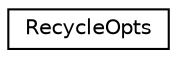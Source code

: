 digraph "Graphical Class Hierarchy"
{
  edge [fontname="Helvetica",fontsize="10",labelfontname="Helvetica",labelfontsize="10"];
  node [fontname="Helvetica",fontsize="10",shape=record];
  rankdir="LR";
  Node0 [label="RecycleOpts",height=0.2,width=0.4,color="black", fillcolor="white", style="filled",URL="$classRecycleOpts.html"];
}
